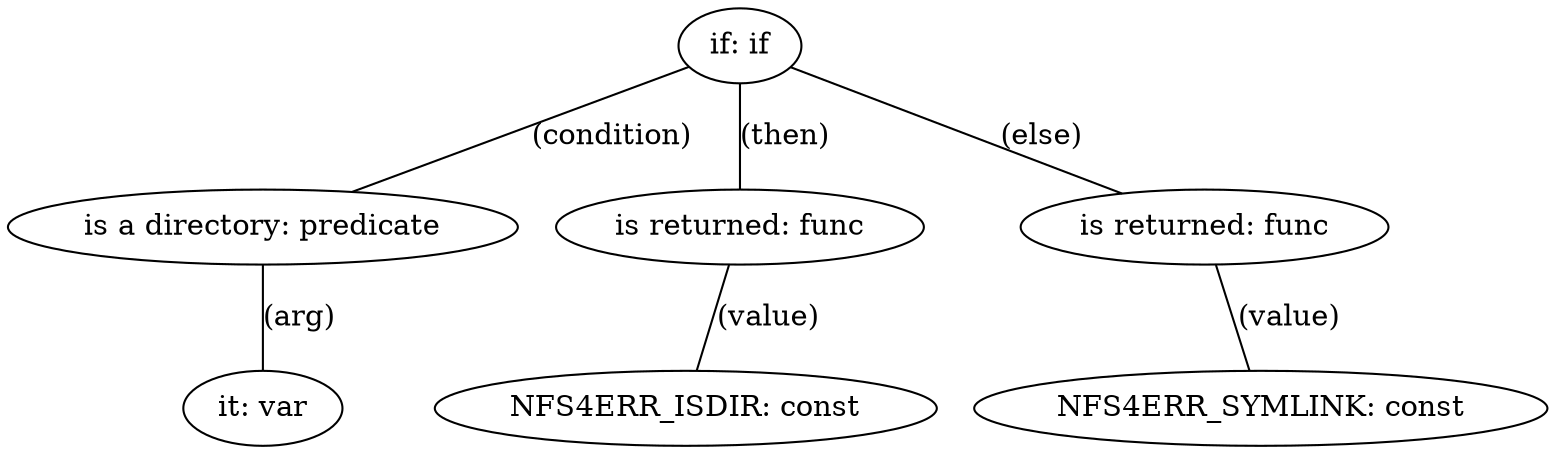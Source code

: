 graph {
	{
		"ec461566-ffd2-4b22-8f9d-670f8ab517cf" [label="if: if"]
		"21a556bc-a0ea-4d99-9041-210feb7b1268" [label="is a directory: predicate"]
		"b5696b7e-f084-4d99-9471-a7212a1b1ce0" [label="it: var"]
		"21a556bc-a0ea-4d99-9041-210feb7b1268" -- "b5696b7e-f084-4d99-9471-a7212a1b1ce0" [label="(arg)"]
		"ec461566-ffd2-4b22-8f9d-670f8ab517cf" -- "21a556bc-a0ea-4d99-9041-210feb7b1268" [label="(condition)"]
		"ffc8fced-2022-49f8-aebe-5c875a8d294c" [label="is returned: func"]
		"86b41087-b3d8-40bd-a4ce-486ac20ea903" [label="NFS4ERR_ISDIR: const"]
		"ffc8fced-2022-49f8-aebe-5c875a8d294c" -- "86b41087-b3d8-40bd-a4ce-486ac20ea903" [label="(value)"]
		"ec461566-ffd2-4b22-8f9d-670f8ab517cf" -- "ffc8fced-2022-49f8-aebe-5c875a8d294c" [label="(then)"]
		"92e69e2e-c106-4270-a6bb-2e2bdd91de06" [label="is returned: func"]
		"671386e8-94db-4a53-bdde-3856161f447e" [label="NFS4ERR_SYMLINK: const"]
		"92e69e2e-c106-4270-a6bb-2e2bdd91de06" -- "671386e8-94db-4a53-bdde-3856161f447e" [label="(value)"]
		"ec461566-ffd2-4b22-8f9d-670f8ab517cf" -- "92e69e2e-c106-4270-a6bb-2e2bdd91de06" [label="(else)"]
	}
}
